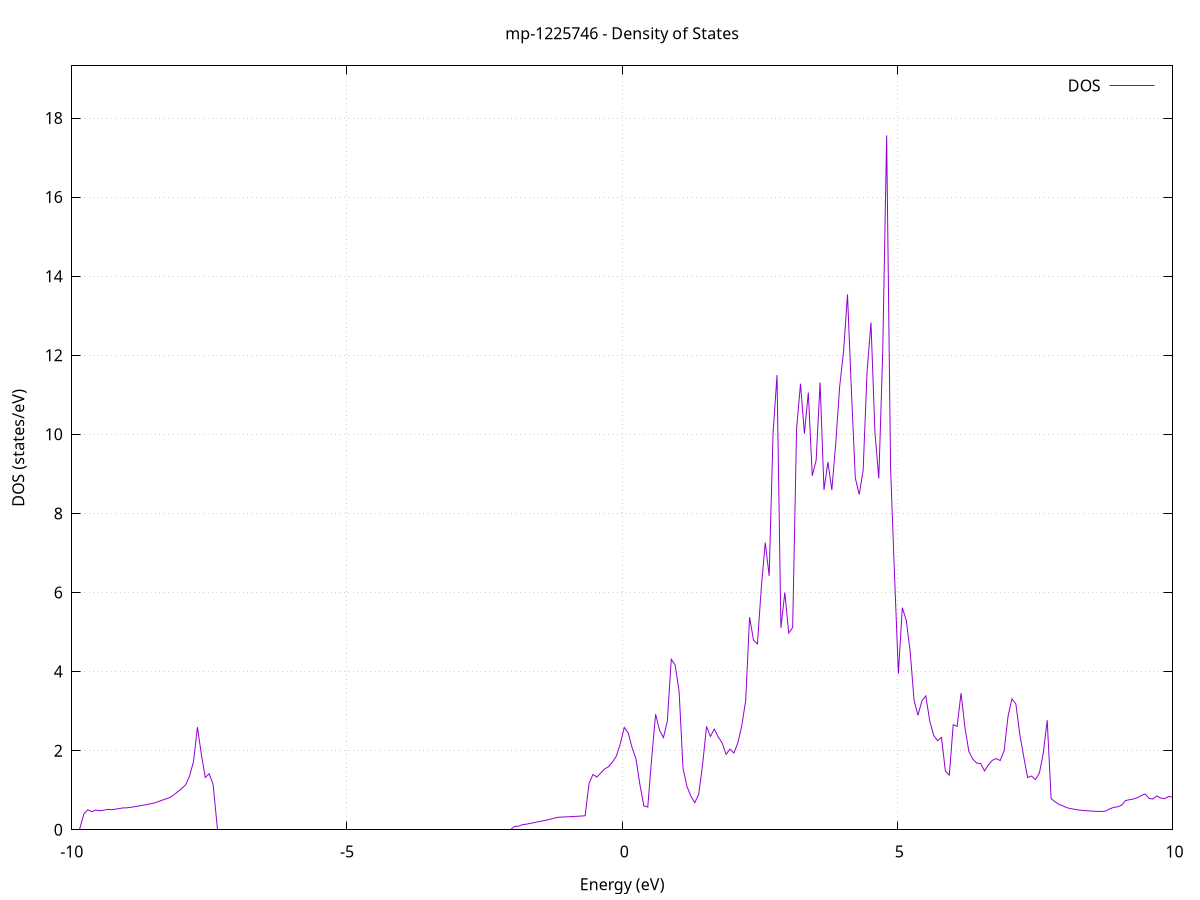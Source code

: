 set title 'mp-1225746 - Density of States'
set xlabel 'Energy (eV)'
set ylabel 'DOS (states/eV)'
set grid
set xrange [-10:10]
set yrange [0:19.319]
set xzeroaxis lt -1
set terminal png size 800,600
set output 'mp-1225746_dos_gnuplot.png'
plot '-' using 1:2 with lines title 'DOS'
-70.048000 0.000000
-69.976800 0.000000
-69.905700 0.000000
-69.834500 0.000000
-69.763300 0.000000
-69.692200 0.000000
-69.621000 0.000000
-69.549900 0.000000
-69.478700 0.000000
-69.407600 0.000000
-69.336400 0.000000
-69.265300 0.000000
-69.194100 0.000000
-69.123000 0.000000
-69.051800 0.000000
-68.980700 0.000000
-68.909500 0.000000
-68.838300 0.000000
-68.767200 0.000000
-68.696000 0.000000
-68.624900 0.000000
-68.553700 0.000000
-68.482600 0.000000
-68.411400 0.000000
-68.340300 0.000000
-68.269100 0.000000
-68.198000 0.000000
-68.126800 0.000000
-68.055700 0.000000
-67.984500 0.000000
-67.913300 0.000000
-67.842200 0.000000
-67.771000 0.000000
-67.699900 0.000000
-67.628700 0.000000
-67.557600 0.000000
-67.486400 0.000000
-67.415300 0.000000
-67.344100 0.000000
-67.273000 0.000000
-67.201800 0.000000
-67.130700 0.000000
-67.059500 0.000000
-66.988300 0.000000
-66.917200 0.000000
-66.846000 0.000000
-66.774900 0.000000
-66.703700 0.000000
-66.632600 0.000000
-66.561400 0.000000
-66.490300 0.000000
-66.419100 0.000000
-66.348000 0.000000
-66.276800 0.000000
-66.205600 0.000000
-66.134500 0.000000
-66.063300 0.000000
-65.992200 0.000000
-65.921000 0.000000
-65.849900 0.000000
-65.778700 0.000000
-65.707600 0.000000
-65.636400 0.000000
-65.565300 0.000000
-65.494100 0.000000
-65.423000 0.000000
-65.351800 0.000000
-65.280600 0.000000
-65.209500 0.000000
-65.138300 0.000000
-65.067200 0.000000
-64.996000 0.000000
-64.924900 0.000000
-64.853700 0.000000
-64.782600 0.000000
-64.711400 0.000000
-64.640300 0.000000
-64.569100 0.000000
-64.498000 0.000000
-64.426800 0.000000
-64.355600 0.000000
-64.284500 0.000000
-64.213300 0.000000
-64.142200 0.000000
-64.071000 0.000000
-63.999900 0.000000
-63.928700 0.000000
-63.857600 0.000000
-63.786400 0.000000
-63.715300 0.000000
-63.644100 0.000000
-63.573000 287.452400
-63.501800 0.000000
-63.430600 0.000000
-63.359500 0.000000
-63.288300 0.000000
-63.217200 0.000000
-63.146000 0.000000
-63.074900 0.000000
-63.003700 67.038300
-62.932600 0.000000
-62.861400 0.000000
-62.790300 0.000000
-62.719100 0.000000
-62.648000 0.000000
-62.576800 0.000000
-62.505600 0.000000
-62.434500 0.000000
-62.363300 0.000000
-62.292200 0.000000
-62.221000 0.000000
-62.149900 0.000000
-62.078700 0.000000
-62.007600 0.000000
-61.936400 0.000000
-61.865300 0.000000
-61.794100 0.000000
-61.722900 0.000000
-61.651800 0.000000
-61.580600 0.000000
-61.509500 0.000000
-61.438300 0.000000
-61.367200 0.000000
-61.296000 0.000000
-61.224900 0.000000
-61.153700 0.000000
-61.082600 0.000000
-61.011400 0.000000
-60.940300 0.000000
-60.869100 0.000000
-60.797900 0.000000
-60.726800 0.000000
-60.655600 0.000000
-60.584500 0.000000
-60.513300 0.000000
-60.442200 0.000000
-60.371000 0.000000
-60.299900 0.000000
-60.228700 0.000000
-60.157600 0.000000
-60.086400 0.000000
-60.015300 0.000000
-59.944100 0.000000
-59.872900 0.000000
-59.801800 0.000000
-59.730600 0.000000
-59.659500 0.000000
-59.588300 0.000000
-59.517200 0.000000
-59.446000 0.000000
-59.374900 0.000000
-59.303700 0.000000
-59.232600 0.000000
-59.161400 0.000000
-59.090300 0.000000
-59.019100 0.000000
-58.947900 0.000000
-58.876800 0.000000
-58.805600 0.000000
-58.734500 0.000000
-58.663300 0.000000
-58.592200 0.000000
-58.521000 0.000000
-58.449900 0.000000
-58.378700 0.000000
-58.307600 0.000000
-58.236400 0.000000
-58.165300 0.000000
-58.094100 0.000000
-58.022900 0.000000
-57.951800 0.000000
-57.880600 0.000000
-57.809500 0.000000
-57.738300 0.000000
-57.667200 0.000000
-57.596000 0.000000
-57.524900 0.000000
-57.453700 0.000000
-57.382600 0.000000
-57.311400 0.000000
-57.240200 0.000000
-57.169100 0.000000
-57.097900 0.000000
-57.026800 0.000000
-56.955600 0.000000
-56.884500 0.000000
-56.813300 0.000000
-56.742200 0.000000
-56.671000 0.000000
-56.599900 0.000000
-56.528700 0.000000
-56.457600 0.000000
-56.386400 0.000000
-56.315200 0.000000
-56.244100 0.000000
-56.172900 0.000000
-56.101800 0.000000
-56.030600 0.000000
-55.959500 0.000000
-55.888300 0.000000
-55.817200 0.000000
-55.746000 0.000000
-55.674900 0.000000
-55.603700 0.000000
-55.532600 0.000000
-55.461400 0.000000
-55.390200 0.000000
-55.319100 0.000000
-55.247900 0.000000
-55.176800 0.000000
-55.105600 0.000000
-55.034500 0.000000
-54.963300 0.000000
-54.892200 0.000000
-54.821000 0.000000
-54.749900 0.000000
-54.678700 0.000000
-54.607600 0.000000
-54.536400 0.000000
-54.465200 0.000000
-54.394100 0.000000
-54.322900 0.000000
-54.251800 0.000000
-54.180600 0.000000
-54.109500 0.000000
-54.038300 0.000000
-53.967200 0.000000
-53.896000 0.000000
-53.824900 0.000000
-53.753700 0.000000
-53.682600 0.000000
-53.611400 0.000000
-53.540200 0.000000
-53.469100 0.000000
-53.397900 0.000000
-53.326800 0.000000
-53.255600 0.000000
-53.184500 0.000000
-53.113300 0.000000
-53.042200 0.000000
-52.971000 0.000000
-52.899900 0.000000
-52.828700 0.000000
-52.757500 0.000000
-52.686400 0.000000
-52.615200 0.000000
-52.544100 0.000000
-52.472900 0.000000
-52.401800 0.000000
-52.330600 0.000000
-52.259500 0.000000
-52.188300 0.000000
-52.117200 0.000000
-52.046000 0.000000
-51.974900 0.000000
-51.903700 0.000000
-51.832500 0.000000
-51.761400 0.000000
-51.690200 0.000000
-51.619100 0.000000
-51.547900 0.000000
-51.476800 0.000000
-51.405600 0.000000
-51.334500 0.000000
-51.263300 0.000000
-51.192200 0.000000
-51.121000 0.000000
-51.049900 0.000000
-50.978700 0.000000
-50.907500 0.000000
-50.836400 0.000000
-50.765200 0.000000
-50.694100 0.000000
-50.622900 0.000000
-50.551800 0.000000
-50.480600 0.000000
-50.409500 0.000000
-50.338300 0.000000
-50.267200 0.000000
-50.196000 0.000000
-50.124900 0.000000
-50.053700 0.000000
-49.982500 0.000000
-49.911400 0.000000
-49.840200 0.000000
-49.769100 0.000000
-49.697900 0.000000
-49.626800 0.000000
-49.555600 0.000000
-49.484500 0.000000
-49.413300 0.000000
-49.342200 0.000000
-49.271000 0.000000
-49.199900 0.000000
-49.128700 0.000000
-49.057500 0.000000
-48.986400 0.000000
-48.915200 0.000000
-48.844100 0.000000
-48.772900 0.000000
-48.701800 0.000000
-48.630600 0.000000
-48.559500 0.000000
-48.488300 0.000000
-48.417200 0.000000
-48.346000 0.000000
-48.274800 0.000000
-48.203700 0.000000
-48.132500 0.000000
-48.061400 0.000000
-47.990200 0.000000
-47.919100 0.000000
-47.847900 0.000000
-47.776800 0.000000
-47.705600 0.000000
-47.634500 0.000000
-47.563300 0.000000
-47.492200 0.000000
-47.421000 0.000000
-47.349800 0.000000
-47.278700 0.000000
-47.207500 0.000000
-47.136400 0.000000
-47.065200 0.000000
-46.994100 0.000000
-46.922900 0.000000
-46.851800 0.000000
-46.780600 0.000000
-46.709500 0.000000
-46.638300 0.000000
-46.567200 0.000000
-46.496000 0.000000
-46.424800 0.000000
-46.353700 0.000000
-46.282500 0.000000
-46.211400 0.000000
-46.140200 0.000000
-46.069100 0.000000
-45.997900 0.000000
-45.926800 0.000000
-45.855600 0.000000
-45.784500 0.000000
-45.713300 0.000000
-45.642200 0.000000
-45.571000 0.000000
-45.499800 0.000000
-45.428700 0.000000
-45.357500 0.000000
-45.286400 0.000000
-45.215200 0.000000
-45.144100 0.000000
-45.072900 0.000000
-45.001800 0.000000
-44.930600 0.000000
-44.859500 0.000000
-44.788300 0.000000
-44.717200 0.000000
-44.646000 0.000000
-44.574800 0.000000
-44.503700 0.000000
-44.432500 0.000000
-44.361400 0.000000
-44.290200 0.000000
-44.219100 0.000000
-44.147900 0.000000
-44.076800 0.000000
-44.005600 0.000000
-43.934500 0.000000
-43.863300 0.000000
-43.792100 0.000000
-43.721000 0.000000
-43.649800 0.000000
-43.578700 0.000000
-43.507500 0.000000
-43.436400 0.000000
-43.365200 0.000000
-43.294100 0.000000
-43.222900 0.000000
-43.151800 0.000000
-43.080600 0.000000
-43.009500 0.000000
-42.938300 0.000000
-42.867100 0.000000
-42.796000 0.000000
-42.724800 0.000000
-42.653700 0.000000
-42.582500 0.000000
-42.511400 0.000000
-42.440200 0.000000
-42.369100 0.000000
-42.297900 0.000000
-42.226800 0.000000
-42.155600 0.000000
-42.084500 0.000000
-42.013300 0.000000
-41.942100 0.000000
-41.871000 0.000000
-41.799800 0.000000
-41.728700 0.000000
-41.657500 0.000000
-41.586400 0.000000
-41.515200 0.000000
-41.444100 0.000000
-41.372900 0.000000
-41.301800 0.000000
-41.230600 0.000000
-41.159500 0.000000
-41.088300 0.000000
-41.017100 0.000000
-40.946000 0.000000
-40.874800 0.000000
-40.803700 0.000000
-40.732500 0.000000
-40.661400 0.000000
-40.590200 0.000000
-40.519100 0.000000
-40.447900 0.000000
-40.376800 0.000000
-40.305600 0.000000
-40.234500 0.000000
-40.163300 0.000000
-40.092100 0.000000
-40.021000 0.000000
-39.949800 0.000000
-39.878700 0.000000
-39.807500 0.000000
-39.736400 0.000000
-39.665200 0.000000
-39.594100 0.000000
-39.522900 0.000000
-39.451800 0.000000
-39.380600 0.000000
-39.309400 0.000000
-39.238300 0.000000
-39.167100 0.000000
-39.096000 0.000000
-39.024800 0.000000
-38.953700 0.000000
-38.882500 0.000000
-38.811400 0.000000
-38.740200 0.000000
-38.669100 0.000000
-38.597900 0.000000
-38.526800 0.000000
-38.455600 0.000000
-38.384400 0.000000
-38.313300 0.000000
-38.242100 0.000000
-38.171000 0.000000
-38.099800 0.000000
-38.028700 0.000000
-37.957500 0.000000
-37.886400 0.000000
-37.815200 0.000000
-37.744100 0.000000
-37.672900 0.000000
-37.601800 0.000000
-37.530600 0.000000
-37.459400 0.000000
-37.388300 0.000000
-37.317100 0.000000
-37.246000 0.000000
-37.174800 0.000000
-37.103700 0.000000
-37.032500 0.000000
-36.961400 0.000000
-36.890200 0.000000
-36.819100 0.000000
-36.747900 0.000000
-36.676800 0.000000
-36.605600 0.000000
-36.534400 0.000000
-36.463300 0.000000
-36.392100 0.000000
-36.321000 0.000000
-36.249800 0.000000
-36.178700 0.000000
-36.107500 0.000000
-36.036400 0.000000
-35.965200 0.000000
-35.894100 0.000000
-35.822900 0.000000
-35.751800 0.000000
-35.680600 0.000000
-35.609400 0.000000
-35.538300 0.000000
-35.467100 0.000000
-35.396000 0.000000
-35.324800 0.000000
-35.253700 0.000000
-35.182500 0.000000
-35.111400 0.000000
-35.040200 0.000000
-34.969100 0.000000
-34.897900 0.000000
-34.826700 0.000000
-34.755600 0.000000
-34.684400 0.000000
-34.613300 0.000000
-34.542100 0.000000
-34.471000 0.000000
-34.399800 0.000000
-34.328700 0.000000
-34.257500 0.000000
-34.186400 0.000000
-34.115200 0.000000
-34.044100 0.000000
-33.972900 0.000000
-33.901700 0.000000
-33.830600 0.000000
-33.759400 0.000000
-33.688300 0.000000
-33.617100 0.000000
-33.546000 0.000000
-33.474800 0.000000
-33.403700 0.000000
-33.332500 0.000000
-33.261400 0.000000
-33.190200 0.000000
-33.119100 0.000000
-33.047900 0.000000
-32.976700 0.000000
-32.905600 0.000000
-32.834400 0.000000
-32.763300 0.000000
-32.692100 0.000000
-32.621000 0.000000
-32.549800 0.000000
-32.478700 0.000000
-32.407500 0.000000
-32.336400 0.000000
-32.265200 0.000000
-32.194100 0.000000
-32.122900 0.000000
-32.051700 0.000000
-31.980600 0.000000
-31.909400 0.000000
-31.838300 0.000000
-31.767100 0.000000
-31.696000 0.000000
-31.624800 0.000000
-31.553700 0.000000
-31.482500 0.000000
-31.411400 0.000000
-31.340200 0.000000
-31.269100 0.000000
-31.197900 0.000000
-31.126700 0.000000
-31.055600 0.000000
-30.984400 0.000000
-30.913300 0.000000
-30.842100 0.000000
-30.771000 0.000000
-30.699800 0.000000
-30.628700 0.000000
-30.557500 0.000000
-30.486400 0.000000
-30.415200 0.000000
-30.344000 0.000000
-30.272900 0.000000
-30.201700 0.000000
-30.130600 0.000000
-30.059400 0.000000
-29.988300 0.000000
-29.917100 0.000000
-29.846000 0.000000
-29.774800 0.000000
-29.703700 0.000000
-29.632500 0.000000
-29.561400 0.000000
-29.490200 0.000000
-29.419000 0.000000
-29.347900 0.000000
-29.276700 0.000000
-29.205600 0.000000
-29.134400 0.000000
-29.063300 0.000000
-28.992100 0.000000
-28.921000 0.000000
-28.849800 0.000000
-28.778700 0.000000
-28.707500 0.000000
-28.636400 0.000000
-28.565200 0.000000
-28.494000 0.000000
-28.422900 0.000000
-28.351700 0.000000
-28.280600 0.000000
-28.209400 0.000000
-28.138300 0.000000
-28.067100 0.000000
-27.996000 0.000000
-27.924800 0.000000
-27.853700 0.000000
-27.782500 0.000000
-27.711400 0.000000
-27.640200 0.000000
-27.569000 0.000000
-27.497900 0.000000
-27.426700 0.000000
-27.355600 0.000000
-27.284400 0.000000
-27.213300 0.000000
-27.142100 0.000000
-27.071000 0.000000
-26.999800 0.000000
-26.928700 0.000000
-26.857500 0.000000
-26.786400 0.000000
-26.715200 0.000000
-26.644000 0.000000
-26.572900 0.000000
-26.501700 0.000000
-26.430600 0.000000
-26.359400 0.000000
-26.288300 0.000000
-26.217100 0.000000
-26.146000 0.000000
-26.074800 0.000000
-26.003700 0.000000
-25.932500 0.000000
-25.861400 0.000000
-25.790200 0.000000
-25.719000 0.000000
-25.647900 0.000000
-25.576700 0.000000
-25.505600 0.000000
-25.434400 0.000000
-25.363300 0.000000
-25.292100 0.000000
-25.221000 0.000000
-25.149800 0.000000
-25.078700 0.000000
-25.007500 0.000000
-24.936300 0.000000
-24.865200 0.000000
-24.794000 0.000000
-24.722900 0.000000
-24.651700 0.000000
-24.580600 0.000000
-24.509400 0.000000
-24.438300 0.000000
-24.367100 0.000000
-24.296000 0.000000
-24.224800 0.000000
-24.153700 0.000000
-24.082500 0.000000
-24.011300 0.000000
-23.940200 0.000000
-23.869000 0.000000
-23.797900 0.000000
-23.726700 0.000000
-23.655600 0.000000
-23.584400 0.000000
-23.513300 0.000000
-23.442100 0.000000
-23.371000 0.000000
-23.299800 0.000000
-23.228700 0.000000
-23.157500 0.000000
-23.086300 0.000000
-23.015200 0.000000
-22.944000 0.000000
-22.872900 0.000000
-22.801700 0.000000
-22.730600 0.000000
-22.659400 0.000000
-22.588300 0.000000
-22.517100 0.000000
-22.446000 0.000000
-22.374800 0.000000
-22.303700 0.000000
-22.232500 0.000000
-22.161300 0.000000
-22.090200 0.000000
-22.019000 0.000000
-21.947900 0.000000
-21.876700 0.000000
-21.805600 0.000000
-21.734400 0.000000
-21.663300 0.000000
-21.592100 0.000000
-21.521000 0.000000
-21.449800 0.000000
-21.378700 0.000000
-21.307500 0.000000
-21.236300 0.000000
-21.165200 0.000000
-21.094000 0.000000
-21.022900 0.000000
-20.951700 0.000000
-20.880600 0.000000
-20.809400 0.000000
-20.738300 0.000000
-20.667100 0.000000
-20.596000 0.000000
-20.524800 0.000000
-20.453600 0.000000
-20.382500 0.000000
-20.311300 0.000000
-20.240200 0.000000
-20.169000 0.000000
-20.097900 0.000000
-20.026700 0.000000
-19.955600 0.000000
-19.884400 0.000000
-19.813300 0.000000
-19.742100 0.000000
-19.671000 0.000000
-19.599800 0.000000
-19.528600 0.000000
-19.457500 0.000000
-19.386300 0.000000
-19.315200 0.000000
-19.244000 0.000000
-19.172900 0.000000
-19.101700 0.000000
-19.030600 0.000000
-18.959400 0.000000
-18.888300 0.000000
-18.817100 0.000000
-18.746000 0.000000
-18.674800 0.000000
-18.603600 0.000000
-18.532500 0.000000
-18.461300 0.000000
-18.390200 0.000000
-18.319000 0.000000
-18.247900 0.000000
-18.176700 0.000000
-18.105600 0.000000
-18.034400 0.000000
-17.963300 0.000000
-17.892100 0.000000
-17.821000 0.000000
-17.749800 0.000000
-17.678600 0.000000
-17.607500 0.000000
-17.536300 0.000000
-17.465200 0.000000
-17.394000 0.000000
-17.322900 0.000000
-17.251700 0.000000
-17.180600 0.000000
-17.109400 0.000000
-17.038300 0.000000
-16.967100 0.000000
-16.896000 0.000000
-16.824800 0.000000
-16.753600 0.000000
-16.682500 0.000000
-16.611300 0.000000
-16.540200 0.000000
-16.469000 0.000000
-16.397900 0.000000
-16.326700 0.000000
-16.255600 0.000000
-16.184400 0.000000
-16.113300 0.000000
-16.042100 0.000000
-15.970900 0.000000
-15.899800 0.000000
-15.828600 0.000000
-15.757500 0.000000
-15.686300 0.000000
-15.615200 0.000000
-15.544000 0.000000
-15.472900 0.000000
-15.401700 0.000000
-15.330600 0.000000
-15.259400 0.000000
-15.188300 0.000000
-15.117100 0.000000
-15.045900 0.000000
-14.974800 0.000000
-14.903600 0.000000
-14.832500 0.000000
-14.761300 0.000000
-14.690200 0.000000
-14.619000 0.000000
-14.547900 0.000000
-14.476700 0.000000
-14.405600 0.000000
-14.334400 0.000000
-14.263300 0.000000
-14.192100 0.000000
-14.120900 0.000000
-14.049800 0.000000
-13.978600 0.000000
-13.907500 0.000000
-13.836300 0.000000
-13.765200 0.000000
-13.694000 0.000000
-13.622900 0.000000
-13.551700 0.000000
-13.480600 0.000000
-13.409400 0.000000
-13.338300 0.000000
-13.267100 0.000000
-13.195900 0.000000
-13.124800 0.000000
-13.053600 0.000000
-12.982500 0.000000
-12.911300 0.000000
-12.840200 0.000000
-12.769000 0.000000
-12.697900 0.000000
-12.626700 0.000000
-12.555600 0.000000
-12.484400 0.000000
-12.413300 0.000000
-12.342100 0.000000
-12.270900 0.000000
-12.199800 0.000000
-12.128600 0.000000
-12.057500 0.000000
-11.986300 0.000000
-11.915200 0.000000
-11.844000 0.000000
-11.772900 0.000000
-11.701700 0.000000
-11.630600 0.000000
-11.559400 0.000000
-11.488200 0.000000
-11.417100 0.000000
-11.345900 0.000000
-11.274800 0.000000
-11.203600 0.000000
-11.132500 0.000000
-11.061300 0.000000
-10.990200 0.000000
-10.919000 0.000000
-10.847900 0.000000
-10.776700 0.000000
-10.705600 0.000000
-10.634400 0.000000
-10.563200 0.000000
-10.492100 0.000000
-10.420900 0.000000
-10.349800 0.000000
-10.278600 0.000000
-10.207500 0.000000
-10.136300 0.000000
-10.065200 0.000000
-9.994000 0.000000
-9.922900 0.000000
-9.851700 0.000000
-9.780600 0.398100
-9.709400 0.505800
-9.638200 0.457200
-9.567100 0.498200
-9.495900 0.483600
-9.424800 0.492700
-9.353600 0.516600
-9.282500 0.508700
-9.211300 0.520500
-9.140200 0.535500
-9.069000 0.553500
-8.997900 0.554600
-8.926700 0.568900
-8.855600 0.584000
-8.784400 0.600900
-8.713200 0.618600
-8.642100 0.637400
-8.570900 0.657500
-8.499800 0.677700
-8.428600 0.713600
-8.357500 0.748600
-8.286300 0.782400
-8.215200 0.816900
-8.144000 0.882700
-8.072900 0.964600
-8.001700 1.043600
-7.930600 1.139100
-7.859400 1.359800
-7.788200 1.724800
-7.717100 2.595800
-7.645900 1.909600
-7.574800 1.321700
-7.503600 1.419500
-7.432500 1.146000
-7.361300 0.000000
-7.290200 0.000000
-7.219000 0.000000
-7.147900 0.000000
-7.076700 0.000000
-7.005500 0.000000
-6.934400 0.000000
-6.863200 0.000000
-6.792100 0.000000
-6.720900 0.000000
-6.649800 0.000000
-6.578600 0.000000
-6.507500 0.000000
-6.436300 0.000000
-6.365200 0.000000
-6.294000 0.000000
-6.222900 0.000000
-6.151700 0.000000
-6.080500 0.000000
-6.009400 0.000000
-5.938200 0.000000
-5.867100 0.000000
-5.795900 0.000000
-5.724800 0.000000
-5.653600 0.000000
-5.582500 0.000000
-5.511300 0.000000
-5.440200 0.000000
-5.369000 0.000000
-5.297900 0.000000
-5.226700 0.000000
-5.155500 0.000000
-5.084400 0.000000
-5.013200 0.000000
-4.942100 0.000000
-4.870900 0.000000
-4.799800 0.000000
-4.728600 0.000000
-4.657500 0.000000
-4.586300 0.000000
-4.515200 0.000000
-4.444000 0.000000
-4.372900 0.000000
-4.301700 0.000000
-4.230500 0.000000
-4.159400 0.000000
-4.088200 0.000000
-4.017100 0.000000
-3.945900 0.000000
-3.874800 0.000000
-3.803600 0.000000
-3.732500 0.000000
-3.661300 0.000000
-3.590200 0.000000
-3.519000 0.000000
-3.447900 0.000000
-3.376700 0.000000
-3.305500 0.000000
-3.234400 0.000000
-3.163200 0.000000
-3.092100 0.000000
-3.020900 0.000000
-2.949800 0.000000
-2.878600 0.000000
-2.807500 0.000000
-2.736300 0.000000
-2.665200 0.000000
-2.594000 0.000000
-2.522800 0.000000
-2.451700 0.000000
-2.380500 0.000000
-2.309400 0.000000
-2.238200 0.000000
-2.167100 0.000000
-2.095900 0.000000
-2.024800 0.000000
-1.953600 0.086000
-1.882500 0.092100
-1.811300 0.129400
-1.740200 0.141900
-1.669000 0.161500
-1.597800 0.181400
-1.526700 0.201900
-1.455500 0.221700
-1.384400 0.242200
-1.313200 0.265100
-1.242100 0.290300
-1.170900 0.315400
-1.099800 0.321000
-1.028600 0.325800
-0.957500 0.330200
-0.886300 0.336200
-0.815200 0.341500
-0.744000 0.346800
-0.672800 0.355100
-0.601700 1.169400
-0.530500 1.398900
-0.459400 1.332300
-0.388200 1.437200
-0.317100 1.539000
-0.245900 1.597100
-0.174800 1.713500
-0.103600 1.867800
-0.032500 2.184100
0.038700 2.589700
0.109800 2.451800
0.181000 2.073700
0.252200 1.786600
0.323300 1.135200
0.394500 0.602900
0.465600 0.575000
0.536800 1.814700
0.607900 2.922200
0.679100 2.519000
0.750200 2.330600
0.821400 2.748300
0.892500 4.313500
0.963700 4.166500
1.034800 3.502900
1.106000 1.558400
1.177200 1.096900
1.248300 0.851100
1.319500 0.685500
1.390600 0.895000
1.461800 1.644700
1.532900 2.613500
1.604100 2.361100
1.675200 2.548000
1.746400 2.346200
1.817500 2.194500
1.888700 1.908800
1.959900 2.039800
2.031000 1.941800
2.102200 2.195100
2.173300 2.630600
2.244500 3.267700
2.315600 5.376600
2.386800 4.793000
2.457900 4.701500
2.529100 6.128600
2.600200 7.264100
2.671400 6.422300
2.742500 10.032900
2.813700 11.498200
2.884900 5.108000
2.956000 5.999400
3.027200 4.974700
3.098300 5.116100
3.169500 10.129100
3.240600 11.281100
3.311800 10.019000
3.382900 11.058800
3.454100 8.951800
3.525200 9.342400
3.596400 11.313200
3.667500 8.596300
3.738700 9.301500
3.809900 8.590100
3.881000 9.768900
3.952200 11.206600
4.023300 12.096300
4.094500 13.537000
4.165600 11.108000
4.236800 8.897900
4.307900 8.476700
4.379100 9.097400
4.450200 11.582500
4.521400 12.827000
4.592500 10.067300
4.663700 8.884900
4.734900 12.084300
4.806000 17.562700
4.877200 9.158500
4.948300 6.471100
5.019500 3.946100
5.090600 5.617500
5.161800 5.300600
5.232900 4.514000
5.304100 3.274800
5.375200 2.897200
5.446400 3.259900
5.517500 3.386800
5.588700 2.750200
5.659900 2.388300
5.731000 2.251700
5.802200 2.335800
5.873300 1.485300
5.944500 1.382400
6.015600 2.656900
6.086800 2.614500
6.157900 3.454700
6.229100 2.580000
6.300200 1.980800
6.371400 1.786300
6.442600 1.686900
6.513700 1.677600
6.584900 1.488700
6.656000 1.645200
6.727200 1.757000
6.798300 1.801100
6.869500 1.750500
6.940600 2.003000
7.011800 2.870900
7.082900 3.311400
7.154100 3.180700
7.225200 2.415300
7.296400 1.849000
7.367600 1.319600
7.438700 1.360000
7.509900 1.271000
7.581000 1.433100
7.652200 1.940700
7.723300 2.771100
7.794500 0.788800
7.865600 0.708000
7.936800 0.642700
8.007900 0.604800
8.079100 0.558300
8.150200 0.535800
8.221400 0.517800
8.292600 0.500100
8.363700 0.490400
8.434900 0.482000
8.506000 0.475000
8.577200 0.469100
8.648300 0.465100
8.719500 0.463900
8.790600 0.475600
8.861800 0.531000
8.932900 0.566800
9.004100 0.581300
9.075200 0.622700
9.146400 0.738700
9.217600 0.760100
9.288700 0.777200
9.359900 0.809400
9.431000 0.863700
9.502200 0.904000
9.573300 0.793800
9.644500 0.775800
9.715600 0.857100
9.786800 0.801900
9.857900 0.785900
9.929100 0.842600
10.000200 0.829000
10.071400 0.816000
10.142600 0.710200
10.213700 0.664700
10.284900 0.634300
10.356000 0.675700
10.427200 0.686100
10.498300 0.706700
10.569500 0.691400
10.640600 0.695700
10.711800 0.642800
10.782900 0.603200
10.854100 0.538900
10.925300 0.572000
10.996400 0.631300
11.067600 0.754500
11.138700 0.864800
11.209900 0.787200
11.281000 0.749000
11.352200 0.692500
11.423300 0.650800
11.494500 0.633900
11.565600 0.596400
11.636800 0.431200
11.707900 0.371600
11.779100 0.362000
11.850300 0.407700
11.921400 0.560900
11.992600 0.698100
12.063700 0.851000
12.134900 0.956900
12.206000 1.118500
12.277200 1.143900
12.348300 1.083000
12.419500 1.049900
12.490600 0.983100
12.561800 1.018900
12.632900 1.082400
12.704100 1.102800
12.775300 1.168300
12.846400 1.216800
12.917600 1.220200
12.988700 1.249500
13.059900 1.257200
13.131000 1.249100
13.202200 1.290300
13.273300 1.293100
13.344500 1.261500
13.415600 1.237300
13.486800 1.255400
13.557900 1.282300
13.629100 1.292700
13.700300 1.301000
13.771400 1.361900
13.842600 1.438600
13.913700 1.372300
13.984900 1.020900
14.056000 1.060700
14.127200 1.301600
14.198300 1.218100
14.269500 0.988000
14.340600 0.908400
14.411800 0.863900
14.482900 0.832100
14.554100 0.876800
14.625300 0.885400
14.696400 0.876800
14.767600 0.910700
14.838700 1.036400
14.909900 1.137000
14.981000 1.136400
15.052200 1.104500
15.123300 1.060200
15.194500 1.014200
15.265600 0.987500
15.336800 0.980900
15.408000 0.986400
15.479100 1.010100
15.550300 1.016600
15.621400 1.022300
15.692600 0.982400
15.763700 0.948900
15.834900 0.930800
15.906000 0.916300
15.977200 0.887000
16.048300 0.865200
16.119500 0.929000
16.190600 0.957800
16.261800 1.082200
16.333000 1.169700
16.404100 1.225600
16.475300 1.264500
16.546400 1.294900
16.617600 1.307700
16.688700 1.323400
16.759900 1.355100
16.831000 1.412500
16.902200 1.462500
16.973300 1.398400
17.044500 1.420200
17.115600 1.478900
17.186800 1.491000
17.258000 1.483300
17.329100 1.412300
17.400300 1.398100
17.471400 1.471200
17.542600 1.492000
17.613700 1.568800
17.684900 2.086300
17.756000 1.791100
17.827200 1.741900
17.898300 1.718700
17.969500 1.739000
18.040600 1.701600
18.111800 1.714800
18.183000 1.658600
18.254100 1.382900
18.325300 1.324700
18.396400 1.258100
18.467600 1.235100
18.538700 1.252000
18.609900 1.239400
18.681000 1.286100
18.752200 1.281200
18.823300 1.358900
18.894500 1.338500
18.965600 1.345600
19.036800 1.381100
19.108000 1.502800
19.179100 1.602700
19.250300 1.320400
19.321400 1.170100
19.392600 1.075800
19.463700 1.013900
19.534900 0.972600
19.606000 0.955000
19.677200 0.991400
19.748300 1.075000
19.819500 1.185100
19.890700 1.316500
19.961800 1.418800
20.033000 1.544500
20.104100 1.801200
20.175300 2.186000
20.246400 2.420300
20.317600 2.204000
20.388700 1.962700
20.459900 1.629100
20.531000 1.437400
20.602200 1.330800
20.673300 1.224000
20.744500 1.180200
20.815700 1.153700
20.886800 1.288800
20.958000 1.332000
21.029100 1.586300
21.100300 1.872100
21.171400 2.380500
21.242600 2.699500
21.313700 2.719400
21.384900 2.720400
21.456000 3.150500
21.527200 3.441900
21.598300 2.410200
21.669500 2.171200
21.740700 2.014400
21.811800 1.859100
21.883000 1.690600
21.954100 1.674200
22.025300 1.453300
22.096400 1.251000
22.167600 1.182400
22.238700 1.140200
22.309900 1.117100
22.381000 1.090600
22.452200 1.056500
22.523300 1.028100
22.594500 1.003500
22.665700 0.973100
22.736800 0.946300
22.808000 0.936100
22.879100 0.923800
22.950300 0.904600
23.021400 0.890400
23.092600 0.881200
23.163700 0.918500
23.234900 0.991000
23.306000 1.051700
23.377200 1.100300
23.448300 1.152700
23.519500 1.220800
23.590700 1.341000
23.661800 1.465200
23.733000 1.526700
23.804100 1.401800
23.875300 1.355600
23.946400 1.460000
24.017600 1.522800
24.088700 1.417300
24.159900 1.342100
24.231000 1.357700
24.302200 1.476200
24.373400 1.641600
24.444500 1.749000
24.515700 1.847300
24.586800 1.914100
24.658000 2.026700
24.729100 2.450100
24.800300 2.605300
24.871400 2.593700
24.942600 2.697200
25.013700 2.484700
25.084900 2.050400
25.156000 1.855400
25.227200 1.915300
25.298400 1.947200
25.369500 2.022500
25.440700 2.104900
25.511800 2.164100
25.583000 2.083800
25.654100 2.132600
25.725300 2.147000
25.796400 2.111500
25.867600 2.089600
25.938700 2.029200
26.009900 1.960700
26.081000 2.040600
26.152200 2.114800
26.223400 2.120200
26.294500 2.164700
26.365700 2.085800
26.436800 2.097300
26.508000 2.003300
26.579100 1.948700
26.650300 1.890400
26.721400 1.857000
26.792600 1.895000
26.863700 1.832900
26.934900 1.726400
27.006000 1.748400
27.077200 1.841300
27.148400 1.738600
27.219500 1.687500
27.290700 1.647300
27.361800 1.648500
27.433000 1.579600
27.504100 1.523100
27.575300 1.503800
27.646400 1.459800
27.717600 1.407400
27.788700 1.363600
27.859900 1.287900
27.931000 1.243700
28.002200 1.253800
28.073400 1.157000
28.144500 1.091100
28.215700 1.024200
28.286800 0.975500
28.358000 0.947000
28.429100 0.942400
28.500300 0.977500
28.571400 1.030000
28.642600 1.134000
28.713700 1.169700
28.784900 1.093700
28.856100 0.774500
28.927200 0.553400
28.998400 0.459700
29.069500 0.421600
29.140700 0.366000
29.211800 0.383600
29.283000 0.520400
29.354100 0.537000
29.425300 0.617200
29.496400 0.668700
29.567600 0.742500
29.638700 0.834400
29.709900 0.902400
29.781100 0.960200
29.852200 0.927900
29.923400 0.940500
29.994500 0.929900
30.065700 1.005600
30.136800 0.981600
30.208000 1.080400
30.279100 1.245800
30.350300 1.402300
30.421400 1.546700
30.492600 1.706700
30.563700 1.869000
30.634900 2.067000
30.706100 2.210000
30.777200 2.194700
30.848400 2.006100
30.919500 1.889700
30.990700 1.812900
31.061800 1.809100
31.133000 1.769500
31.204100 1.754600
31.275300 1.760700
31.346400 1.735100
31.417600 1.764900
31.488700 1.716800
31.559900 1.692500
31.631100 1.607200
31.702200 1.458600
31.773400 1.434200
31.844500 1.576800
31.915700 1.563400
31.986800 1.621200
32.058000 1.698300
32.129100 1.729200
32.200300 1.728700
32.271400 1.595200
32.342600 1.488500
32.413700 1.474900
32.484900 1.439000
32.556100 1.375100
32.627200 1.363200
32.698400 1.298300
32.769500 1.330000
32.840700 1.417000
32.911800 1.552300
32.983000 1.542300
33.054100 1.579300
33.125300 1.621300
33.196400 1.685300
33.267600 1.720000
33.338800 1.818100
33.409900 2.008300
33.481100 1.914800
33.552200 1.822200
33.623400 1.754300
33.694500 1.713500
33.765700 1.752000
33.836800 1.839300
33.908000 2.066000
33.979100 2.105700
34.050300 1.904700
34.121400 1.875500
34.192600 1.824800
34.263800 1.765800
34.334900 1.744300
34.406100 1.744500
34.477200 1.745800
34.548400 1.744600
34.619500 1.739800
34.690700 1.746800
34.761800 1.762900
34.833000 1.836800
34.904100 1.946800
34.975300 1.928500
35.046400 1.982000
35.117600 2.017000
35.188800 2.013700
35.259900 1.935500
35.331100 1.876600
35.402200 1.876100
35.473400 1.885200
35.544500 1.873400
35.615700 1.789300
35.686800 1.694200
35.758000 1.615300
35.829100 1.565400
35.900300 1.563900
35.971400 1.623700
36.042600 1.737900
36.113800 1.858200
36.184900 1.917700
36.256100 1.989400
36.327200 2.036600
36.398400 2.076500
36.469500 2.107700
36.540700 2.080300
36.611800 2.272200
36.683000 2.098600
36.754100 1.943100
36.825300 1.779900
36.896400 1.748100
36.967600 1.722500
37.038800 1.776900
37.109900 1.676700
37.181100 1.651400
37.252200 1.616600
37.323400 1.571400
37.394500 1.563400
37.465700 1.606000
37.536800 1.630200
37.608000 1.697800
37.679100 1.806200
37.750300 1.885000
37.821500 1.983900
37.892600 2.074800
37.963800 2.111800
38.034900 2.078700
38.106100 1.996900
38.177200 1.949500
38.248400 1.906200
38.319500 1.887500
38.390700 1.911000
38.461800 1.907000
38.533000 1.937000
38.604100 2.019400
38.675300 2.032600
38.746500 2.107700
38.817600 2.266800
38.888800 2.309700
38.959900 2.465700
39.031100 2.637500
39.102200 2.787100
39.173400 2.889300
39.244500 2.999600
39.315700 3.387700
39.386800 3.962500
39.458000 5.446000
39.529100 8.534300
39.600300 18.255400
39.671500 9.540900
39.742600 6.419300
39.813800 5.434300
39.884900 5.267500
39.956100 5.370100
40.027200 5.651800
40.098400 5.484700
40.169500 6.061100
40.240700 6.122500
40.311800 4.289300
40.383000 3.554700
40.454100 3.300000
40.525300 3.086200
40.596500 3.066600
40.667600 3.086200
40.738800 2.862600
40.809900 2.746700
40.881100 2.688600
40.952200 2.583500
41.023400 2.225400
41.094500 2.219300
41.165700 2.389800
41.236800 2.559500
41.308000 2.721200
41.379100 2.765500
41.450300 2.908200
41.521500 2.864100
41.592600 2.488600
41.663800 2.325900
41.734900 2.141400
41.806100 2.005700
41.877200 1.913900
41.948400 1.868900
42.019500 1.838600
42.090700 1.987400
42.161800 2.114500
42.233000 2.282000
42.304200 2.426200
42.375300 2.464800
42.446500 2.340600
42.517600 2.269000
42.588800 2.219300
42.659900 2.201100
42.731100 2.233000
42.802200 2.279300
42.873400 2.308800
42.944500 2.259100
43.015700 2.242400
43.086800 2.425800
43.158000 2.286900
43.229200 2.314400
43.300300 2.248300
43.371500 2.106700
43.442600 1.969800
43.513800 1.958100
43.584900 1.952500
43.656100 1.985300
43.727200 1.990000
43.798400 1.970100
43.869500 1.941100
43.940700 1.878600
44.011800 1.882700
44.083000 1.856000
44.154200 1.870500
44.225300 1.928300
44.296500 1.991400
44.367600 2.043100
44.438800 2.058100
44.509900 2.178600
44.581100 2.151100
44.652200 2.114700
44.723400 2.095000
44.794500 2.091900
44.865700 2.117500
44.936800 2.154200
45.008000 2.194500
45.079200 2.215600
45.150300 2.188200
45.221500 2.140600
45.292600 2.127300
45.363800 2.073700
45.434900 2.074200
45.506100 2.090800
45.577200 2.164700
45.648400 2.252100
45.719500 2.341000
45.790700 2.418500
45.861800 2.470500
45.933000 2.377200
46.004200 2.361600
46.075300 2.314000
46.146500 2.272600
46.217600 2.256300
46.288800 2.257800
46.359900 2.353500
46.431100 2.417000
46.502200 2.468800
46.573400 2.407600
46.644500 2.313600
46.715700 2.280100
46.786900 2.366300
46.858000 2.399100
46.929200 2.373200
47.000300 2.342400
47.071500 2.299400
47.142600 2.289500
47.213800 2.251900
47.284900 2.282200
47.356100 2.390800
47.427200 2.461100
47.498400 2.391100
47.569500 2.338000
47.640700 2.350500
47.711900 2.498600
47.783000 2.432600
47.854200 2.360500
47.925300 2.245900
47.996500 1.918500
48.067600 1.829700
48.138800 1.786700
48.209900 1.790600
48.281100 1.786100
48.352200 1.879600
48.423400 1.844000
48.494500 1.855600
48.565700 1.878500
48.636900 1.982800
48.708000 2.152000
48.779200 2.211700
48.850300 2.192600
48.921500 2.140200
48.992600 2.116900
49.063800 2.051600
49.134900 2.177600
49.206100 2.432300
49.277200 2.406300
49.348400 2.386300
49.419500 2.411100
49.490700 2.307300
49.561900 2.201800
49.633000 2.165900
49.704200 2.125000
49.775300 2.066200
49.846500 2.008900
49.917600 2.057200
49.988800 2.061100
50.059900 2.152500
50.131100 2.073500
50.202200 2.023300
50.273400 1.968300
50.344500 2.018600
50.415700 2.101100
50.486900 2.197000
50.558000 2.125300
50.629200 2.010000
50.700300 1.970500
50.771500 1.982500
50.842600 2.017800
50.913800 1.906700
50.984900 1.826300
51.056100 1.816900
51.127200 1.844600
51.198400 1.893000
51.269600 2.002200
51.340700 2.077600
51.411900 2.139600
51.483000 2.126200
51.554200 2.098000
51.625300 2.133700
51.696500 2.138300
51.767600 2.115600
51.838800 2.080900
51.909900 2.063600
51.981100 2.066200
52.052200 2.086800
52.123400 2.146500
52.194600 2.134300
52.265700 2.274500
52.336900 2.284000
52.408000 2.235600
52.479200 2.228800
52.550300 2.286800
52.621500 2.334700
52.692600 2.356900
52.763800 2.365500
52.834900 2.393400
52.906100 2.403600
52.977200 2.400800
53.048400 2.436900
53.119600 2.463900
53.190700 2.480000
53.261900 2.451100
53.333000 2.319300
53.404200 2.339000
53.475300 2.329800
53.546500 2.256500
53.617600 2.232400
53.688800 2.362800
53.759900 2.580000
53.831100 2.466700
53.902200 2.477500
53.973400 2.507600
54.044600 2.375800
54.115700 2.210200
54.186900 2.202300
54.258000 2.261100
54.329200 2.273100
54.400300 2.272300
54.471500 2.231700
54.542600 2.262400
54.613800 2.342700
54.684900 2.288600
54.756100 2.304900
54.827200 2.360000
54.898400 2.467700
54.969600 2.416700
55.040700 2.303400
55.111900 2.296900
55.183000 2.311800
55.254200 2.362700
55.325300 2.430300
55.396500 2.463700
55.467600 2.528500
55.538800 2.571900
55.609900 2.529000
55.681100 2.565800
55.752300 2.425300
55.823400 2.404100
55.894600 2.440800
55.965700 2.444200
56.036900 2.430800
56.108000 2.408100
56.179200 2.440200
56.250300 2.361000
56.321500 2.345300
56.392600 2.355000
56.463800 2.334600
56.534900 2.396100
56.606100 2.576200
56.677300 2.712000
56.748400 2.888300
56.819600 2.650600
56.890700 2.513900
56.961900 2.511200
57.033000 2.437700
57.104200 2.319900
57.175300 2.224200
57.246500 2.251200
57.317600 2.410100
57.388800 2.617100
57.459900 2.658600
57.531100 2.686700
57.602300 2.575000
57.673400 2.421600
57.744600 2.444600
57.815700 2.323000
57.886900 2.245000
57.958000 2.219000
58.029200 2.338700
58.100300 2.492200
58.171500 2.482600
58.242600 2.454300
58.313800 2.424800
58.384900 2.432700
58.456100 2.459000
58.527300 2.445500
58.598400 2.396300
58.669600 2.485900
58.740700 2.577500
58.811900 2.533700
58.883000 2.489600
58.954200 2.438300
59.025300 2.437500
59.096500 2.437300
59.167600 2.459400
59.238800 2.466800
59.309900 2.418900
59.381100 2.236400
59.452300 2.136400
59.523400 2.140900
59.594600 2.219200
59.665700 2.302400
59.736900 2.457400
59.808000 2.559300
59.879200 2.469800
59.950300 2.286000
60.021500 2.167900
60.092600 2.230600
60.163800 2.416300
60.235000 2.445800
60.306100 2.445200
60.377300 2.369500
60.448400 2.235300
60.519600 2.122800
60.590700 2.221900
60.661900 2.106800
60.733000 1.969300
60.804200 1.841100
60.875300 1.792500
60.946500 1.815500
61.017600 1.797600
61.088800 1.918300
61.160000 1.877400
61.231100 1.787200
61.302300 1.751800
61.373400 1.659700
61.444600 1.531500
61.515700 1.453300
61.586900 1.479400
61.658000 1.397700
61.729200 1.303400
61.800300 1.218000
61.871500 1.133000
61.942600 1.034200
62.013800 0.949100
62.085000 0.894100
62.156100 0.830800
62.227300 0.805400
62.298400 0.743700
62.369600 0.725600
62.440700 0.724700
62.511900 0.692400
62.583000 0.626600
62.654200 0.599100
62.725300 0.596800
62.796500 0.596300
62.867600 0.590700
62.938800 0.587300
63.010000 0.608900
63.081100 0.565100
63.152300 0.558300
63.223400 0.526600
63.294600 0.497200
63.365700 0.394100
63.436900 0.321000
63.508000 0.287100
63.579200 0.272700
63.650300 0.268000
63.721500 0.272200
63.792600 0.276800
63.863800 0.283700
63.935000 0.273900
64.006100 0.221400
64.077300 0.183500
64.148400 0.166900
64.219600 0.153600
64.290700 0.141000
64.361900 0.131700
64.433000 0.122000
64.504200 0.107400
64.575300 0.104100
64.646500 0.104400
64.717700 0.105300
64.788800 0.107400
64.860000 0.110600
64.931100 0.114100
65.002300 0.115200
65.073400 0.113500
65.144600 0.108600
65.215700 0.098400
65.286900 0.082400
65.358000 0.073900
65.429200 0.084300
65.500300 0.092100
65.571500 0.083100
65.642700 0.055000
65.713800 0.031800
65.785000 0.000300
65.856100 0.000000
65.927300 0.000000
65.998400 0.000000
66.069600 0.000000
66.140700 0.000000
66.211900 0.000000
66.283000 0.000000
66.354200 0.000000
66.425300 0.000000
66.496500 0.000000
66.567700 0.000000
66.638800 0.000000
66.710000 0.000000
66.781100 0.000000
66.852300 0.000000
66.923400 0.000000
66.994600 0.000000
67.065700 0.000000
67.136900 0.000000
67.208000 0.000000
67.279200 0.000000
67.350300 0.000000
67.421500 0.000000
67.492700 0.000000
67.563800 0.000000
67.635000 0.000000
67.706100 0.000000
67.777300 0.000000
67.848400 0.000000
67.919600 0.000000
67.990700 0.000000
68.061900 0.000000
68.133000 0.000000
68.204200 0.000000
68.275300 0.000000
68.346500 0.000000
68.417700 0.000000
68.488800 0.000000
68.560000 0.000000
68.631100 0.000000
68.702300 0.000000
68.773400 0.000000
68.844600 0.000000
68.915700 0.000000
68.986900 0.000000
69.058000 0.000000
69.129200 0.000000
69.200400 0.000000
69.271500 0.000000
69.342700 0.000000
69.413800 0.000000
69.485000 0.000000
69.556100 0.000000
69.627300 0.000000
69.698400 0.000000
69.769600 0.000000
69.840700 0.000000
69.911900 0.000000
69.983000 0.000000
70.054200 0.000000
70.125400 0.000000
70.196500 0.000000
70.267700 0.000000
70.338800 0.000000
70.410000 0.000000
70.481100 0.000000
70.552300 0.000000
70.623400 0.000000
70.694600 0.000000
70.765700 0.000000
70.836900 0.000000
70.908000 0.000000
70.979200 0.000000
71.050400 0.000000
71.121500 0.000000
71.192700 0.000000
71.263800 0.000000
71.335000 0.000000
71.406100 0.000000
71.477300 0.000000
71.548400 0.000000
71.619600 0.000000
71.690700 0.000000
71.761900 0.000000
71.833000 0.000000
71.904200 0.000000
71.975400 0.000000
72.046500 0.000000
72.117700 0.000000
72.188800 0.000000
72.260000 0.000000
e
